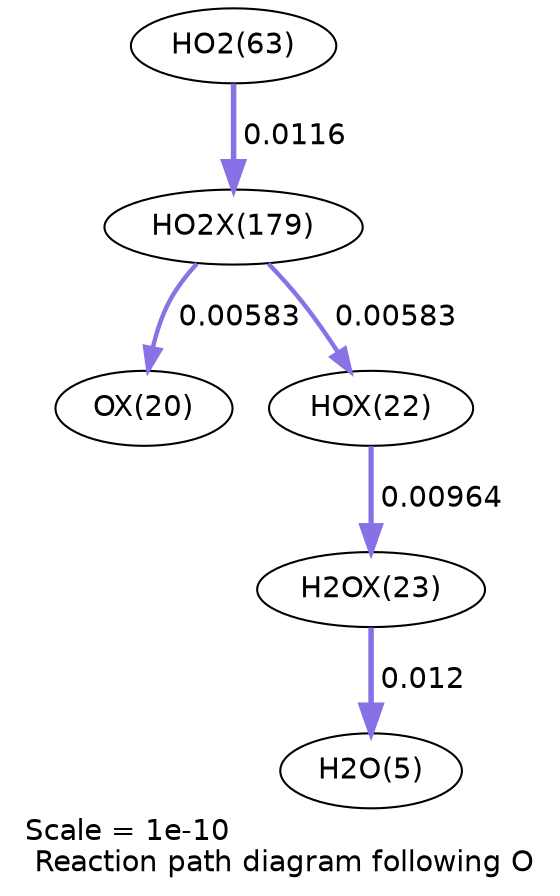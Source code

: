 digraph reaction_paths {
center=1;
s110 -> s91[fontname="Helvetica", penwidth=2.12, arrowsize=1.06, color="0.7, 0.506, 0.9"
, label=" 0.00583"];
s93 -> s94[fontname="Helvetica", penwidth=2.5, arrowsize=1.25, color="0.7, 0.51, 0.9"
, label=" 0.00964"];
s110 -> s93[fontname="Helvetica", penwidth=2.12, arrowsize=1.06, color="0.7, 0.506, 0.9"
, label=" 0.00583"];
s94 -> s7[fontname="Helvetica", penwidth=2.66, arrowsize=1.33, color="0.7, 0.512, 0.9"
, label=" 0.012"];
s32 -> s110[fontname="Helvetica", penwidth=2.64, arrowsize=1.32, color="0.7, 0.512, 0.9"
, label=" 0.0116"];
s7 [ fontname="Helvetica", label="H2O(5)"];
s32 [ fontname="Helvetica", label="HO2(63)"];
s91 [ fontname="Helvetica", label="OX(20)"];
s93 [ fontname="Helvetica", label="HOX(22)"];
s94 [ fontname="Helvetica", label="H2OX(23)"];
s110 [ fontname="Helvetica", label="HO2X(179)"];
 label = "Scale = 1e-10\l Reaction path diagram following O";
 fontname = "Helvetica";
}
